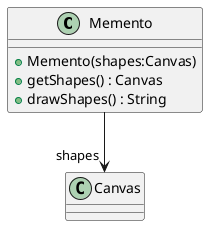 @startuml
class Memento {
    + Memento(shapes:Canvas)
    + getShapes() : Canvas
    + drawShapes() : String
}
Memento --> "shapes" Canvas
@enduml
